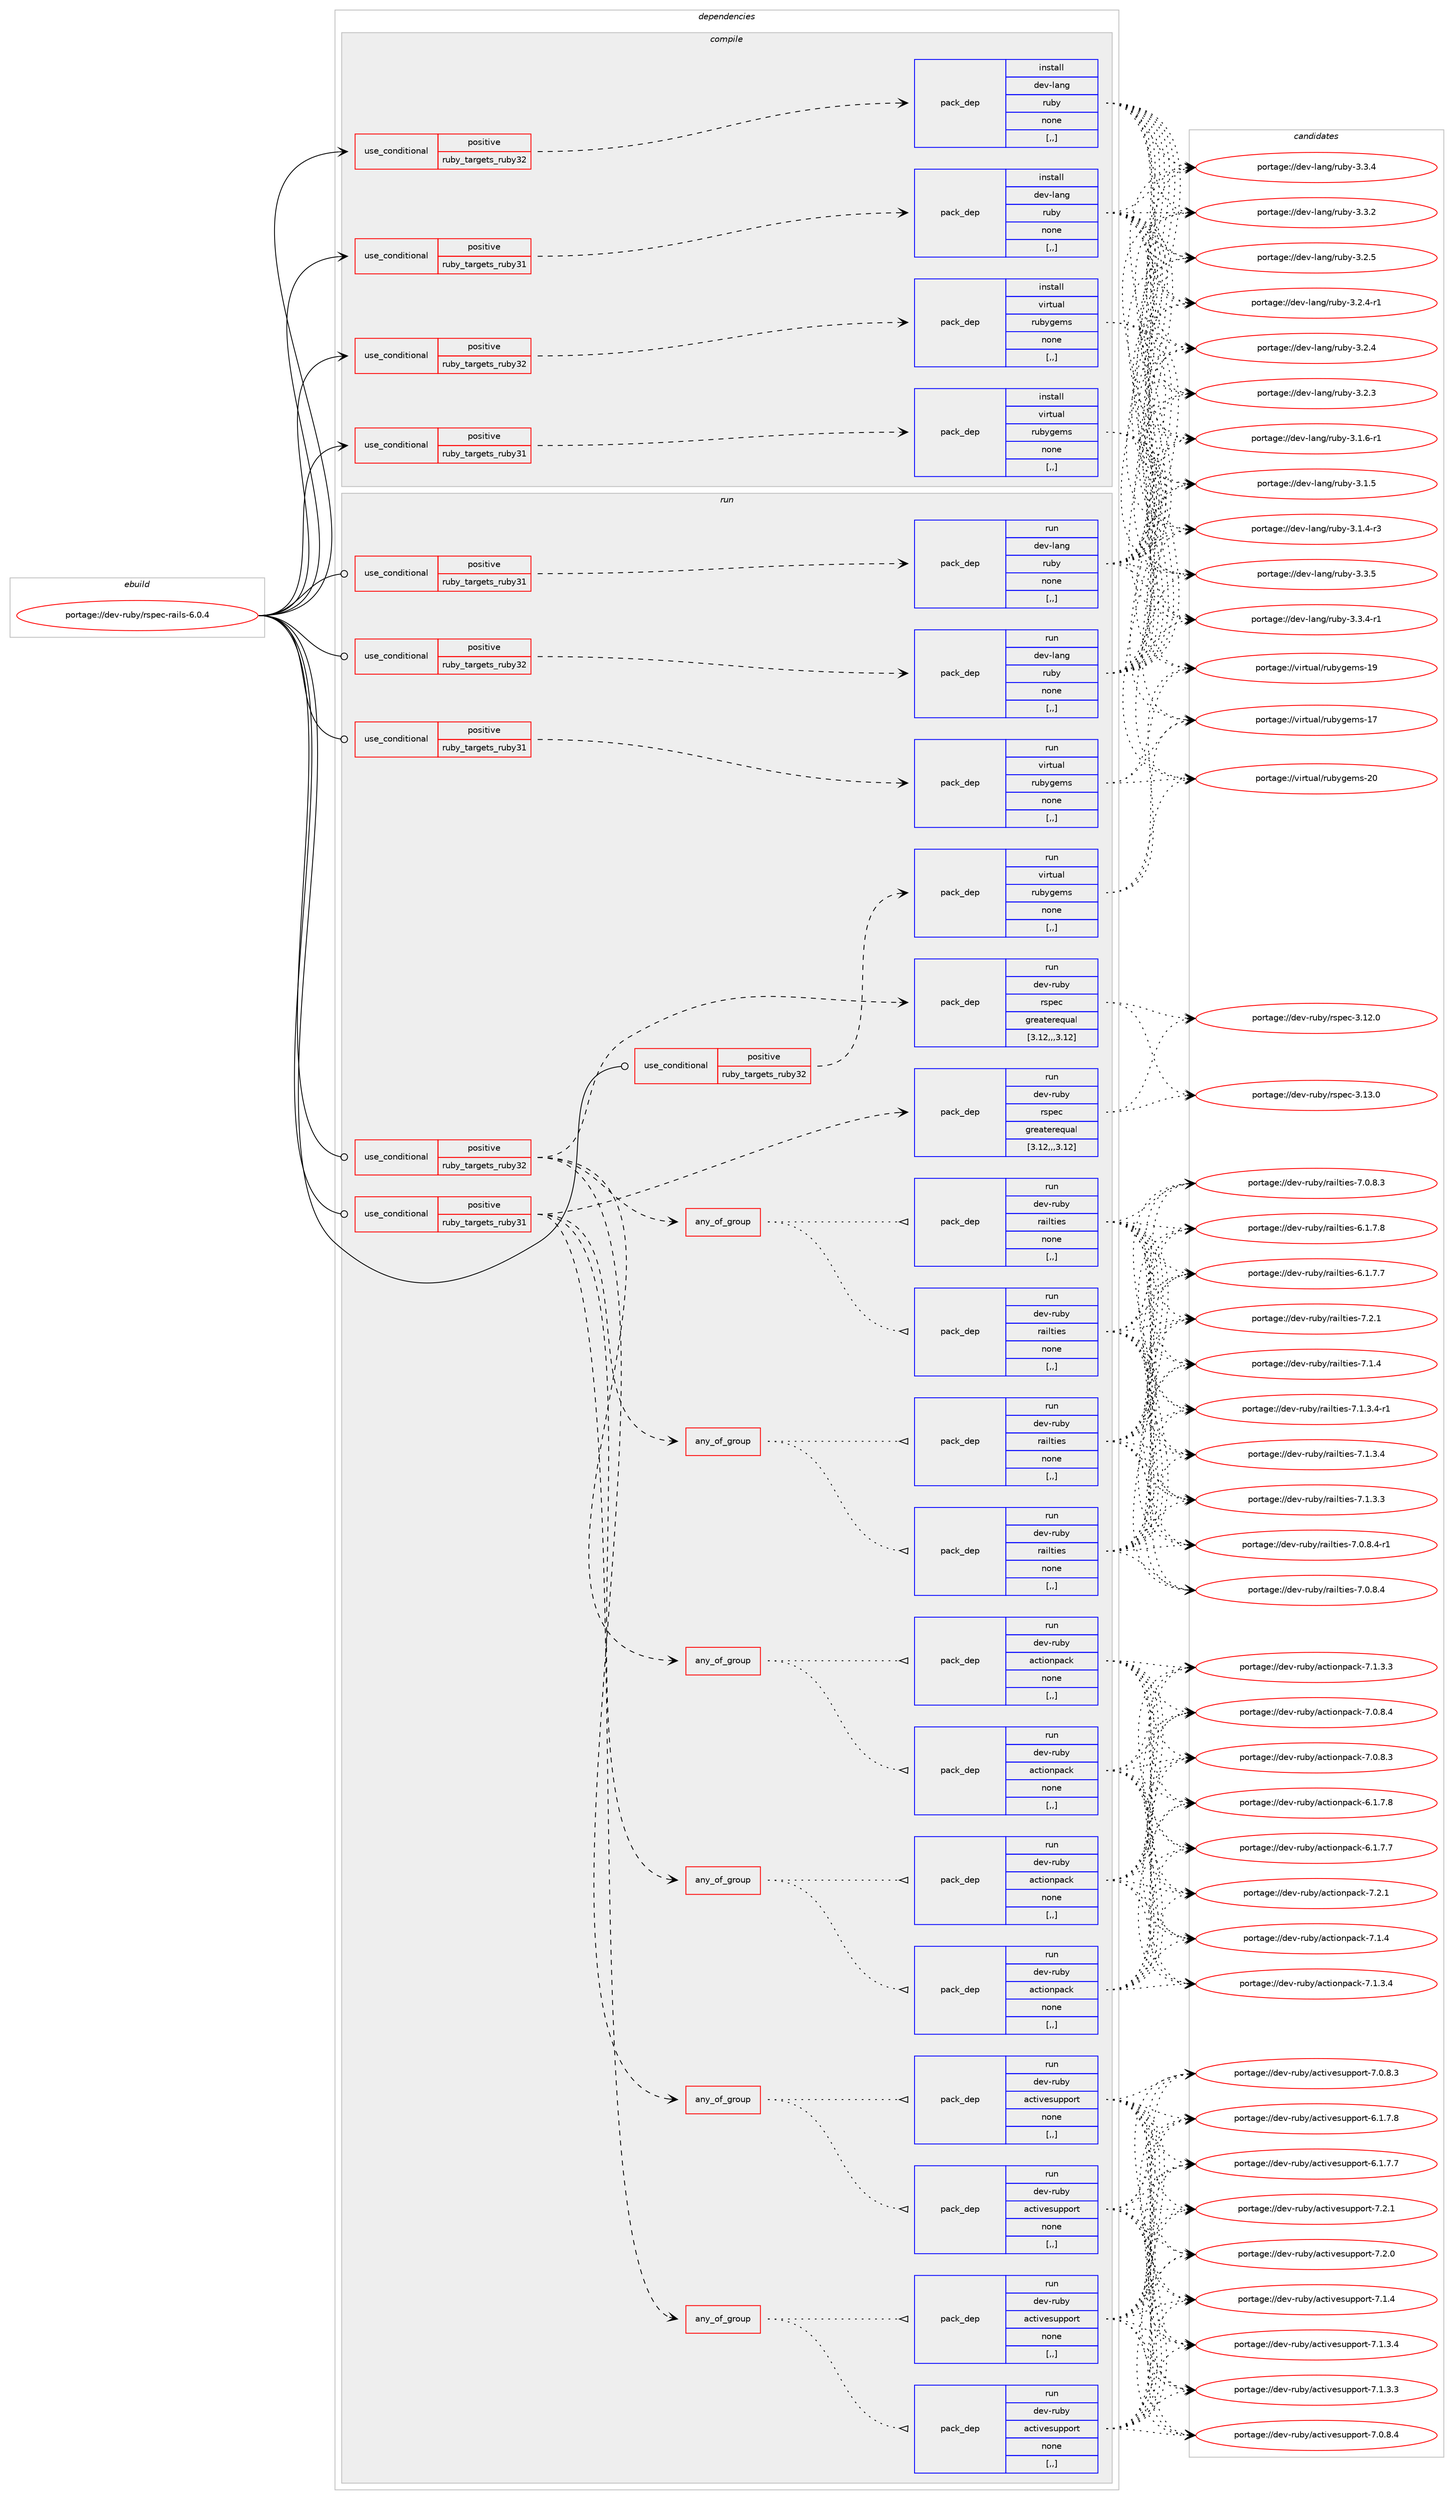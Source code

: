 digraph prolog {

# *************
# Graph options
# *************

newrank=true;
concentrate=true;
compound=true;
graph [rankdir=LR,fontname=Helvetica,fontsize=10,ranksep=1.5];#, ranksep=2.5, nodesep=0.2];
edge  [arrowhead=vee];
node  [fontname=Helvetica,fontsize=10];

# **********
# The ebuild
# **********

subgraph cluster_leftcol {
color=gray;
label=<<i>ebuild</i>>;
id [label="portage://dev-ruby/rspec-rails-6.0.4", color=red, width=4, href="../dev-ruby/rspec-rails-6.0.4.svg"];
}

# ****************
# The dependencies
# ****************

subgraph cluster_midcol {
color=gray;
label=<<i>dependencies</i>>;
subgraph cluster_compile {
fillcolor="#eeeeee";
style=filled;
label=<<i>compile</i>>;
subgraph cond186341 {
dependency696604 [label=<<TABLE BORDER="0" CELLBORDER="1" CELLSPACING="0" CELLPADDING="4"><TR><TD ROWSPAN="3" CELLPADDING="10">use_conditional</TD></TR><TR><TD>positive</TD></TR><TR><TD>ruby_targets_ruby31</TD></TR></TABLE>>, shape=none, color=red];
subgraph pack505291 {
dependency696605 [label=<<TABLE BORDER="0" CELLBORDER="1" CELLSPACING="0" CELLPADDING="4" WIDTH="220"><TR><TD ROWSPAN="6" CELLPADDING="30">pack_dep</TD></TR><TR><TD WIDTH="110">install</TD></TR><TR><TD>dev-lang</TD></TR><TR><TD>ruby</TD></TR><TR><TD>none</TD></TR><TR><TD>[,,]</TD></TR></TABLE>>, shape=none, color=blue];
}
dependency696604:e -> dependency696605:w [weight=20,style="dashed",arrowhead="vee"];
}
id:e -> dependency696604:w [weight=20,style="solid",arrowhead="vee"];
subgraph cond186342 {
dependency696606 [label=<<TABLE BORDER="0" CELLBORDER="1" CELLSPACING="0" CELLPADDING="4"><TR><TD ROWSPAN="3" CELLPADDING="10">use_conditional</TD></TR><TR><TD>positive</TD></TR><TR><TD>ruby_targets_ruby31</TD></TR></TABLE>>, shape=none, color=red];
subgraph pack505292 {
dependency696607 [label=<<TABLE BORDER="0" CELLBORDER="1" CELLSPACING="0" CELLPADDING="4" WIDTH="220"><TR><TD ROWSPAN="6" CELLPADDING="30">pack_dep</TD></TR><TR><TD WIDTH="110">install</TD></TR><TR><TD>virtual</TD></TR><TR><TD>rubygems</TD></TR><TR><TD>none</TD></TR><TR><TD>[,,]</TD></TR></TABLE>>, shape=none, color=blue];
}
dependency696606:e -> dependency696607:w [weight=20,style="dashed",arrowhead="vee"];
}
id:e -> dependency696606:w [weight=20,style="solid",arrowhead="vee"];
subgraph cond186343 {
dependency696608 [label=<<TABLE BORDER="0" CELLBORDER="1" CELLSPACING="0" CELLPADDING="4"><TR><TD ROWSPAN="3" CELLPADDING="10">use_conditional</TD></TR><TR><TD>positive</TD></TR><TR><TD>ruby_targets_ruby32</TD></TR></TABLE>>, shape=none, color=red];
subgraph pack505293 {
dependency696609 [label=<<TABLE BORDER="0" CELLBORDER="1" CELLSPACING="0" CELLPADDING="4" WIDTH="220"><TR><TD ROWSPAN="6" CELLPADDING="30">pack_dep</TD></TR><TR><TD WIDTH="110">install</TD></TR><TR><TD>dev-lang</TD></TR><TR><TD>ruby</TD></TR><TR><TD>none</TD></TR><TR><TD>[,,]</TD></TR></TABLE>>, shape=none, color=blue];
}
dependency696608:e -> dependency696609:w [weight=20,style="dashed",arrowhead="vee"];
}
id:e -> dependency696608:w [weight=20,style="solid",arrowhead="vee"];
subgraph cond186344 {
dependency696610 [label=<<TABLE BORDER="0" CELLBORDER="1" CELLSPACING="0" CELLPADDING="4"><TR><TD ROWSPAN="3" CELLPADDING="10">use_conditional</TD></TR><TR><TD>positive</TD></TR><TR><TD>ruby_targets_ruby32</TD></TR></TABLE>>, shape=none, color=red];
subgraph pack505294 {
dependency696611 [label=<<TABLE BORDER="0" CELLBORDER="1" CELLSPACING="0" CELLPADDING="4" WIDTH="220"><TR><TD ROWSPAN="6" CELLPADDING="30">pack_dep</TD></TR><TR><TD WIDTH="110">install</TD></TR><TR><TD>virtual</TD></TR><TR><TD>rubygems</TD></TR><TR><TD>none</TD></TR><TR><TD>[,,]</TD></TR></TABLE>>, shape=none, color=blue];
}
dependency696610:e -> dependency696611:w [weight=20,style="dashed",arrowhead="vee"];
}
id:e -> dependency696610:w [weight=20,style="solid",arrowhead="vee"];
}
subgraph cluster_compileandrun {
fillcolor="#eeeeee";
style=filled;
label=<<i>compile and run</i>>;
}
subgraph cluster_run {
fillcolor="#eeeeee";
style=filled;
label=<<i>run</i>>;
subgraph cond186345 {
dependency696612 [label=<<TABLE BORDER="0" CELLBORDER="1" CELLSPACING="0" CELLPADDING="4"><TR><TD ROWSPAN="3" CELLPADDING="10">use_conditional</TD></TR><TR><TD>positive</TD></TR><TR><TD>ruby_targets_ruby31</TD></TR></TABLE>>, shape=none, color=red];
subgraph any4591 {
dependency696613 [label=<<TABLE BORDER="0" CELLBORDER="1" CELLSPACING="0" CELLPADDING="4"><TR><TD CELLPADDING="10">any_of_group</TD></TR></TABLE>>, shape=none, color=red];subgraph pack505295 {
dependency696614 [label=<<TABLE BORDER="0" CELLBORDER="1" CELLSPACING="0" CELLPADDING="4" WIDTH="220"><TR><TD ROWSPAN="6" CELLPADDING="30">pack_dep</TD></TR><TR><TD WIDTH="110">run</TD></TR><TR><TD>dev-ruby</TD></TR><TR><TD>activesupport</TD></TR><TR><TD>none</TD></TR><TR><TD>[,,]</TD></TR></TABLE>>, shape=none, color=blue];
}
dependency696613:e -> dependency696614:w [weight=20,style="dotted",arrowhead="oinv"];
subgraph pack505296 {
dependency696615 [label=<<TABLE BORDER="0" CELLBORDER="1" CELLSPACING="0" CELLPADDING="4" WIDTH="220"><TR><TD ROWSPAN="6" CELLPADDING="30">pack_dep</TD></TR><TR><TD WIDTH="110">run</TD></TR><TR><TD>dev-ruby</TD></TR><TR><TD>activesupport</TD></TR><TR><TD>none</TD></TR><TR><TD>[,,]</TD></TR></TABLE>>, shape=none, color=blue];
}
dependency696613:e -> dependency696615:w [weight=20,style="dotted",arrowhead="oinv"];
}
dependency696612:e -> dependency696613:w [weight=20,style="dashed",arrowhead="vee"];
subgraph any4592 {
dependency696616 [label=<<TABLE BORDER="0" CELLBORDER="1" CELLSPACING="0" CELLPADDING="4"><TR><TD CELLPADDING="10">any_of_group</TD></TR></TABLE>>, shape=none, color=red];subgraph pack505297 {
dependency696617 [label=<<TABLE BORDER="0" CELLBORDER="1" CELLSPACING="0" CELLPADDING="4" WIDTH="220"><TR><TD ROWSPAN="6" CELLPADDING="30">pack_dep</TD></TR><TR><TD WIDTH="110">run</TD></TR><TR><TD>dev-ruby</TD></TR><TR><TD>actionpack</TD></TR><TR><TD>none</TD></TR><TR><TD>[,,]</TD></TR></TABLE>>, shape=none, color=blue];
}
dependency696616:e -> dependency696617:w [weight=20,style="dotted",arrowhead="oinv"];
subgraph pack505298 {
dependency696618 [label=<<TABLE BORDER="0" CELLBORDER="1" CELLSPACING="0" CELLPADDING="4" WIDTH="220"><TR><TD ROWSPAN="6" CELLPADDING="30">pack_dep</TD></TR><TR><TD WIDTH="110">run</TD></TR><TR><TD>dev-ruby</TD></TR><TR><TD>actionpack</TD></TR><TR><TD>none</TD></TR><TR><TD>[,,]</TD></TR></TABLE>>, shape=none, color=blue];
}
dependency696616:e -> dependency696618:w [weight=20,style="dotted",arrowhead="oinv"];
}
dependency696612:e -> dependency696616:w [weight=20,style="dashed",arrowhead="vee"];
subgraph any4593 {
dependency696619 [label=<<TABLE BORDER="0" CELLBORDER="1" CELLSPACING="0" CELLPADDING="4"><TR><TD CELLPADDING="10">any_of_group</TD></TR></TABLE>>, shape=none, color=red];subgraph pack505299 {
dependency696620 [label=<<TABLE BORDER="0" CELLBORDER="1" CELLSPACING="0" CELLPADDING="4" WIDTH="220"><TR><TD ROWSPAN="6" CELLPADDING="30">pack_dep</TD></TR><TR><TD WIDTH="110">run</TD></TR><TR><TD>dev-ruby</TD></TR><TR><TD>railties</TD></TR><TR><TD>none</TD></TR><TR><TD>[,,]</TD></TR></TABLE>>, shape=none, color=blue];
}
dependency696619:e -> dependency696620:w [weight=20,style="dotted",arrowhead="oinv"];
subgraph pack505300 {
dependency696621 [label=<<TABLE BORDER="0" CELLBORDER="1" CELLSPACING="0" CELLPADDING="4" WIDTH="220"><TR><TD ROWSPAN="6" CELLPADDING="30">pack_dep</TD></TR><TR><TD WIDTH="110">run</TD></TR><TR><TD>dev-ruby</TD></TR><TR><TD>railties</TD></TR><TR><TD>none</TD></TR><TR><TD>[,,]</TD></TR></TABLE>>, shape=none, color=blue];
}
dependency696619:e -> dependency696621:w [weight=20,style="dotted",arrowhead="oinv"];
}
dependency696612:e -> dependency696619:w [weight=20,style="dashed",arrowhead="vee"];
subgraph pack505301 {
dependency696622 [label=<<TABLE BORDER="0" CELLBORDER="1" CELLSPACING="0" CELLPADDING="4" WIDTH="220"><TR><TD ROWSPAN="6" CELLPADDING="30">pack_dep</TD></TR><TR><TD WIDTH="110">run</TD></TR><TR><TD>dev-ruby</TD></TR><TR><TD>rspec</TD></TR><TR><TD>greaterequal</TD></TR><TR><TD>[3.12,,,3.12]</TD></TR></TABLE>>, shape=none, color=blue];
}
dependency696612:e -> dependency696622:w [weight=20,style="dashed",arrowhead="vee"];
}
id:e -> dependency696612:w [weight=20,style="solid",arrowhead="odot"];
subgraph cond186346 {
dependency696623 [label=<<TABLE BORDER="0" CELLBORDER="1" CELLSPACING="0" CELLPADDING="4"><TR><TD ROWSPAN="3" CELLPADDING="10">use_conditional</TD></TR><TR><TD>positive</TD></TR><TR><TD>ruby_targets_ruby31</TD></TR></TABLE>>, shape=none, color=red];
subgraph pack505302 {
dependency696624 [label=<<TABLE BORDER="0" CELLBORDER="1" CELLSPACING="0" CELLPADDING="4" WIDTH="220"><TR><TD ROWSPAN="6" CELLPADDING="30">pack_dep</TD></TR><TR><TD WIDTH="110">run</TD></TR><TR><TD>dev-lang</TD></TR><TR><TD>ruby</TD></TR><TR><TD>none</TD></TR><TR><TD>[,,]</TD></TR></TABLE>>, shape=none, color=blue];
}
dependency696623:e -> dependency696624:w [weight=20,style="dashed",arrowhead="vee"];
}
id:e -> dependency696623:w [weight=20,style="solid",arrowhead="odot"];
subgraph cond186347 {
dependency696625 [label=<<TABLE BORDER="0" CELLBORDER="1" CELLSPACING="0" CELLPADDING="4"><TR><TD ROWSPAN="3" CELLPADDING="10">use_conditional</TD></TR><TR><TD>positive</TD></TR><TR><TD>ruby_targets_ruby31</TD></TR></TABLE>>, shape=none, color=red];
subgraph pack505303 {
dependency696626 [label=<<TABLE BORDER="0" CELLBORDER="1" CELLSPACING="0" CELLPADDING="4" WIDTH="220"><TR><TD ROWSPAN="6" CELLPADDING="30">pack_dep</TD></TR><TR><TD WIDTH="110">run</TD></TR><TR><TD>virtual</TD></TR><TR><TD>rubygems</TD></TR><TR><TD>none</TD></TR><TR><TD>[,,]</TD></TR></TABLE>>, shape=none, color=blue];
}
dependency696625:e -> dependency696626:w [weight=20,style="dashed",arrowhead="vee"];
}
id:e -> dependency696625:w [weight=20,style="solid",arrowhead="odot"];
subgraph cond186348 {
dependency696627 [label=<<TABLE BORDER="0" CELLBORDER="1" CELLSPACING="0" CELLPADDING="4"><TR><TD ROWSPAN="3" CELLPADDING="10">use_conditional</TD></TR><TR><TD>positive</TD></TR><TR><TD>ruby_targets_ruby32</TD></TR></TABLE>>, shape=none, color=red];
subgraph any4594 {
dependency696628 [label=<<TABLE BORDER="0" CELLBORDER="1" CELLSPACING="0" CELLPADDING="4"><TR><TD CELLPADDING="10">any_of_group</TD></TR></TABLE>>, shape=none, color=red];subgraph pack505304 {
dependency696629 [label=<<TABLE BORDER="0" CELLBORDER="1" CELLSPACING="0" CELLPADDING="4" WIDTH="220"><TR><TD ROWSPAN="6" CELLPADDING="30">pack_dep</TD></TR><TR><TD WIDTH="110">run</TD></TR><TR><TD>dev-ruby</TD></TR><TR><TD>activesupport</TD></TR><TR><TD>none</TD></TR><TR><TD>[,,]</TD></TR></TABLE>>, shape=none, color=blue];
}
dependency696628:e -> dependency696629:w [weight=20,style="dotted",arrowhead="oinv"];
subgraph pack505305 {
dependency696630 [label=<<TABLE BORDER="0" CELLBORDER="1" CELLSPACING="0" CELLPADDING="4" WIDTH="220"><TR><TD ROWSPAN="6" CELLPADDING="30">pack_dep</TD></TR><TR><TD WIDTH="110">run</TD></TR><TR><TD>dev-ruby</TD></TR><TR><TD>activesupport</TD></TR><TR><TD>none</TD></TR><TR><TD>[,,]</TD></TR></TABLE>>, shape=none, color=blue];
}
dependency696628:e -> dependency696630:w [weight=20,style="dotted",arrowhead="oinv"];
}
dependency696627:e -> dependency696628:w [weight=20,style="dashed",arrowhead="vee"];
subgraph any4595 {
dependency696631 [label=<<TABLE BORDER="0" CELLBORDER="1" CELLSPACING="0" CELLPADDING="4"><TR><TD CELLPADDING="10">any_of_group</TD></TR></TABLE>>, shape=none, color=red];subgraph pack505306 {
dependency696632 [label=<<TABLE BORDER="0" CELLBORDER="1" CELLSPACING="0" CELLPADDING="4" WIDTH="220"><TR><TD ROWSPAN="6" CELLPADDING="30">pack_dep</TD></TR><TR><TD WIDTH="110">run</TD></TR><TR><TD>dev-ruby</TD></TR><TR><TD>actionpack</TD></TR><TR><TD>none</TD></TR><TR><TD>[,,]</TD></TR></TABLE>>, shape=none, color=blue];
}
dependency696631:e -> dependency696632:w [weight=20,style="dotted",arrowhead="oinv"];
subgraph pack505307 {
dependency696633 [label=<<TABLE BORDER="0" CELLBORDER="1" CELLSPACING="0" CELLPADDING="4" WIDTH="220"><TR><TD ROWSPAN="6" CELLPADDING="30">pack_dep</TD></TR><TR><TD WIDTH="110">run</TD></TR><TR><TD>dev-ruby</TD></TR><TR><TD>actionpack</TD></TR><TR><TD>none</TD></TR><TR><TD>[,,]</TD></TR></TABLE>>, shape=none, color=blue];
}
dependency696631:e -> dependency696633:w [weight=20,style="dotted",arrowhead="oinv"];
}
dependency696627:e -> dependency696631:w [weight=20,style="dashed",arrowhead="vee"];
subgraph any4596 {
dependency696634 [label=<<TABLE BORDER="0" CELLBORDER="1" CELLSPACING="0" CELLPADDING="4"><TR><TD CELLPADDING="10">any_of_group</TD></TR></TABLE>>, shape=none, color=red];subgraph pack505308 {
dependency696635 [label=<<TABLE BORDER="0" CELLBORDER="1" CELLSPACING="0" CELLPADDING="4" WIDTH="220"><TR><TD ROWSPAN="6" CELLPADDING="30">pack_dep</TD></TR><TR><TD WIDTH="110">run</TD></TR><TR><TD>dev-ruby</TD></TR><TR><TD>railties</TD></TR><TR><TD>none</TD></TR><TR><TD>[,,]</TD></TR></TABLE>>, shape=none, color=blue];
}
dependency696634:e -> dependency696635:w [weight=20,style="dotted",arrowhead="oinv"];
subgraph pack505309 {
dependency696636 [label=<<TABLE BORDER="0" CELLBORDER="1" CELLSPACING="0" CELLPADDING="4" WIDTH="220"><TR><TD ROWSPAN="6" CELLPADDING="30">pack_dep</TD></TR><TR><TD WIDTH="110">run</TD></TR><TR><TD>dev-ruby</TD></TR><TR><TD>railties</TD></TR><TR><TD>none</TD></TR><TR><TD>[,,]</TD></TR></TABLE>>, shape=none, color=blue];
}
dependency696634:e -> dependency696636:w [weight=20,style="dotted",arrowhead="oinv"];
}
dependency696627:e -> dependency696634:w [weight=20,style="dashed",arrowhead="vee"];
subgraph pack505310 {
dependency696637 [label=<<TABLE BORDER="0" CELLBORDER="1" CELLSPACING="0" CELLPADDING="4" WIDTH="220"><TR><TD ROWSPAN="6" CELLPADDING="30">pack_dep</TD></TR><TR><TD WIDTH="110">run</TD></TR><TR><TD>dev-ruby</TD></TR><TR><TD>rspec</TD></TR><TR><TD>greaterequal</TD></TR><TR><TD>[3.12,,,3.12]</TD></TR></TABLE>>, shape=none, color=blue];
}
dependency696627:e -> dependency696637:w [weight=20,style="dashed",arrowhead="vee"];
}
id:e -> dependency696627:w [weight=20,style="solid",arrowhead="odot"];
subgraph cond186349 {
dependency696638 [label=<<TABLE BORDER="0" CELLBORDER="1" CELLSPACING="0" CELLPADDING="4"><TR><TD ROWSPAN="3" CELLPADDING="10">use_conditional</TD></TR><TR><TD>positive</TD></TR><TR><TD>ruby_targets_ruby32</TD></TR></TABLE>>, shape=none, color=red];
subgraph pack505311 {
dependency696639 [label=<<TABLE BORDER="0" CELLBORDER="1" CELLSPACING="0" CELLPADDING="4" WIDTH="220"><TR><TD ROWSPAN="6" CELLPADDING="30">pack_dep</TD></TR><TR><TD WIDTH="110">run</TD></TR><TR><TD>dev-lang</TD></TR><TR><TD>ruby</TD></TR><TR><TD>none</TD></TR><TR><TD>[,,]</TD></TR></TABLE>>, shape=none, color=blue];
}
dependency696638:e -> dependency696639:w [weight=20,style="dashed",arrowhead="vee"];
}
id:e -> dependency696638:w [weight=20,style="solid",arrowhead="odot"];
subgraph cond186350 {
dependency696640 [label=<<TABLE BORDER="0" CELLBORDER="1" CELLSPACING="0" CELLPADDING="4"><TR><TD ROWSPAN="3" CELLPADDING="10">use_conditional</TD></TR><TR><TD>positive</TD></TR><TR><TD>ruby_targets_ruby32</TD></TR></TABLE>>, shape=none, color=red];
subgraph pack505312 {
dependency696641 [label=<<TABLE BORDER="0" CELLBORDER="1" CELLSPACING="0" CELLPADDING="4" WIDTH="220"><TR><TD ROWSPAN="6" CELLPADDING="30">pack_dep</TD></TR><TR><TD WIDTH="110">run</TD></TR><TR><TD>virtual</TD></TR><TR><TD>rubygems</TD></TR><TR><TD>none</TD></TR><TR><TD>[,,]</TD></TR></TABLE>>, shape=none, color=blue];
}
dependency696640:e -> dependency696641:w [weight=20,style="dashed",arrowhead="vee"];
}
id:e -> dependency696640:w [weight=20,style="solid",arrowhead="odot"];
}
}

# **************
# The candidates
# **************

subgraph cluster_choices {
rank=same;
color=gray;
label=<<i>candidates</i>>;

subgraph choice505291 {
color=black;
nodesep=1;
choice10010111845108971101034711411798121455146514653 [label="portage://dev-lang/ruby-3.3.5", color=red, width=4,href="../dev-lang/ruby-3.3.5.svg"];
choice100101118451089711010347114117981214551465146524511449 [label="portage://dev-lang/ruby-3.3.4-r1", color=red, width=4,href="../dev-lang/ruby-3.3.4-r1.svg"];
choice10010111845108971101034711411798121455146514652 [label="portage://dev-lang/ruby-3.3.4", color=red, width=4,href="../dev-lang/ruby-3.3.4.svg"];
choice10010111845108971101034711411798121455146514650 [label="portage://dev-lang/ruby-3.3.2", color=red, width=4,href="../dev-lang/ruby-3.3.2.svg"];
choice10010111845108971101034711411798121455146504653 [label="portage://dev-lang/ruby-3.2.5", color=red, width=4,href="../dev-lang/ruby-3.2.5.svg"];
choice100101118451089711010347114117981214551465046524511449 [label="portage://dev-lang/ruby-3.2.4-r1", color=red, width=4,href="../dev-lang/ruby-3.2.4-r1.svg"];
choice10010111845108971101034711411798121455146504652 [label="portage://dev-lang/ruby-3.2.4", color=red, width=4,href="../dev-lang/ruby-3.2.4.svg"];
choice10010111845108971101034711411798121455146504651 [label="portage://dev-lang/ruby-3.2.3", color=red, width=4,href="../dev-lang/ruby-3.2.3.svg"];
choice100101118451089711010347114117981214551464946544511449 [label="portage://dev-lang/ruby-3.1.6-r1", color=red, width=4,href="../dev-lang/ruby-3.1.6-r1.svg"];
choice10010111845108971101034711411798121455146494653 [label="portage://dev-lang/ruby-3.1.5", color=red, width=4,href="../dev-lang/ruby-3.1.5.svg"];
choice100101118451089711010347114117981214551464946524511451 [label="portage://dev-lang/ruby-3.1.4-r3", color=red, width=4,href="../dev-lang/ruby-3.1.4-r3.svg"];
dependency696605:e -> choice10010111845108971101034711411798121455146514653:w [style=dotted,weight="100"];
dependency696605:e -> choice100101118451089711010347114117981214551465146524511449:w [style=dotted,weight="100"];
dependency696605:e -> choice10010111845108971101034711411798121455146514652:w [style=dotted,weight="100"];
dependency696605:e -> choice10010111845108971101034711411798121455146514650:w [style=dotted,weight="100"];
dependency696605:e -> choice10010111845108971101034711411798121455146504653:w [style=dotted,weight="100"];
dependency696605:e -> choice100101118451089711010347114117981214551465046524511449:w [style=dotted,weight="100"];
dependency696605:e -> choice10010111845108971101034711411798121455146504652:w [style=dotted,weight="100"];
dependency696605:e -> choice10010111845108971101034711411798121455146504651:w [style=dotted,weight="100"];
dependency696605:e -> choice100101118451089711010347114117981214551464946544511449:w [style=dotted,weight="100"];
dependency696605:e -> choice10010111845108971101034711411798121455146494653:w [style=dotted,weight="100"];
dependency696605:e -> choice100101118451089711010347114117981214551464946524511451:w [style=dotted,weight="100"];
}
subgraph choice505292 {
color=black;
nodesep=1;
choice118105114116117971084711411798121103101109115455048 [label="portage://virtual/rubygems-20", color=red, width=4,href="../virtual/rubygems-20.svg"];
choice118105114116117971084711411798121103101109115454957 [label="portage://virtual/rubygems-19", color=red, width=4,href="../virtual/rubygems-19.svg"];
choice118105114116117971084711411798121103101109115454955 [label="portage://virtual/rubygems-17", color=red, width=4,href="../virtual/rubygems-17.svg"];
dependency696607:e -> choice118105114116117971084711411798121103101109115455048:w [style=dotted,weight="100"];
dependency696607:e -> choice118105114116117971084711411798121103101109115454957:w [style=dotted,weight="100"];
dependency696607:e -> choice118105114116117971084711411798121103101109115454955:w [style=dotted,weight="100"];
}
subgraph choice505293 {
color=black;
nodesep=1;
choice10010111845108971101034711411798121455146514653 [label="portage://dev-lang/ruby-3.3.5", color=red, width=4,href="../dev-lang/ruby-3.3.5.svg"];
choice100101118451089711010347114117981214551465146524511449 [label="portage://dev-lang/ruby-3.3.4-r1", color=red, width=4,href="../dev-lang/ruby-3.3.4-r1.svg"];
choice10010111845108971101034711411798121455146514652 [label="portage://dev-lang/ruby-3.3.4", color=red, width=4,href="../dev-lang/ruby-3.3.4.svg"];
choice10010111845108971101034711411798121455146514650 [label="portage://dev-lang/ruby-3.3.2", color=red, width=4,href="../dev-lang/ruby-3.3.2.svg"];
choice10010111845108971101034711411798121455146504653 [label="portage://dev-lang/ruby-3.2.5", color=red, width=4,href="../dev-lang/ruby-3.2.5.svg"];
choice100101118451089711010347114117981214551465046524511449 [label="portage://dev-lang/ruby-3.2.4-r1", color=red, width=4,href="../dev-lang/ruby-3.2.4-r1.svg"];
choice10010111845108971101034711411798121455146504652 [label="portage://dev-lang/ruby-3.2.4", color=red, width=4,href="../dev-lang/ruby-3.2.4.svg"];
choice10010111845108971101034711411798121455146504651 [label="portage://dev-lang/ruby-3.2.3", color=red, width=4,href="../dev-lang/ruby-3.2.3.svg"];
choice100101118451089711010347114117981214551464946544511449 [label="portage://dev-lang/ruby-3.1.6-r1", color=red, width=4,href="../dev-lang/ruby-3.1.6-r1.svg"];
choice10010111845108971101034711411798121455146494653 [label="portage://dev-lang/ruby-3.1.5", color=red, width=4,href="../dev-lang/ruby-3.1.5.svg"];
choice100101118451089711010347114117981214551464946524511451 [label="portage://dev-lang/ruby-3.1.4-r3", color=red, width=4,href="../dev-lang/ruby-3.1.4-r3.svg"];
dependency696609:e -> choice10010111845108971101034711411798121455146514653:w [style=dotted,weight="100"];
dependency696609:e -> choice100101118451089711010347114117981214551465146524511449:w [style=dotted,weight="100"];
dependency696609:e -> choice10010111845108971101034711411798121455146514652:w [style=dotted,weight="100"];
dependency696609:e -> choice10010111845108971101034711411798121455146514650:w [style=dotted,weight="100"];
dependency696609:e -> choice10010111845108971101034711411798121455146504653:w [style=dotted,weight="100"];
dependency696609:e -> choice100101118451089711010347114117981214551465046524511449:w [style=dotted,weight="100"];
dependency696609:e -> choice10010111845108971101034711411798121455146504652:w [style=dotted,weight="100"];
dependency696609:e -> choice10010111845108971101034711411798121455146504651:w [style=dotted,weight="100"];
dependency696609:e -> choice100101118451089711010347114117981214551464946544511449:w [style=dotted,weight="100"];
dependency696609:e -> choice10010111845108971101034711411798121455146494653:w [style=dotted,weight="100"];
dependency696609:e -> choice100101118451089711010347114117981214551464946524511451:w [style=dotted,weight="100"];
}
subgraph choice505294 {
color=black;
nodesep=1;
choice118105114116117971084711411798121103101109115455048 [label="portage://virtual/rubygems-20", color=red, width=4,href="../virtual/rubygems-20.svg"];
choice118105114116117971084711411798121103101109115454957 [label="portage://virtual/rubygems-19", color=red, width=4,href="../virtual/rubygems-19.svg"];
choice118105114116117971084711411798121103101109115454955 [label="portage://virtual/rubygems-17", color=red, width=4,href="../virtual/rubygems-17.svg"];
dependency696611:e -> choice118105114116117971084711411798121103101109115455048:w [style=dotted,weight="100"];
dependency696611:e -> choice118105114116117971084711411798121103101109115454957:w [style=dotted,weight="100"];
dependency696611:e -> choice118105114116117971084711411798121103101109115454955:w [style=dotted,weight="100"];
}
subgraph choice505295 {
color=black;
nodesep=1;
choice1001011184511411798121479799116105118101115117112112111114116455546504649 [label="portage://dev-ruby/activesupport-7.2.1", color=red, width=4,href="../dev-ruby/activesupport-7.2.1.svg"];
choice1001011184511411798121479799116105118101115117112112111114116455546504648 [label="portage://dev-ruby/activesupport-7.2.0", color=red, width=4,href="../dev-ruby/activesupport-7.2.0.svg"];
choice1001011184511411798121479799116105118101115117112112111114116455546494652 [label="portage://dev-ruby/activesupport-7.1.4", color=red, width=4,href="../dev-ruby/activesupport-7.1.4.svg"];
choice10010111845114117981214797991161051181011151171121121111141164555464946514652 [label="portage://dev-ruby/activesupport-7.1.3.4", color=red, width=4,href="../dev-ruby/activesupport-7.1.3.4.svg"];
choice10010111845114117981214797991161051181011151171121121111141164555464946514651 [label="portage://dev-ruby/activesupport-7.1.3.3", color=red, width=4,href="../dev-ruby/activesupport-7.1.3.3.svg"];
choice10010111845114117981214797991161051181011151171121121111141164555464846564652 [label="portage://dev-ruby/activesupport-7.0.8.4", color=red, width=4,href="../dev-ruby/activesupport-7.0.8.4.svg"];
choice10010111845114117981214797991161051181011151171121121111141164555464846564651 [label="portage://dev-ruby/activesupport-7.0.8.3", color=red, width=4,href="../dev-ruby/activesupport-7.0.8.3.svg"];
choice10010111845114117981214797991161051181011151171121121111141164554464946554656 [label="portage://dev-ruby/activesupport-6.1.7.8", color=red, width=4,href="../dev-ruby/activesupport-6.1.7.8.svg"];
choice10010111845114117981214797991161051181011151171121121111141164554464946554655 [label="portage://dev-ruby/activesupport-6.1.7.7", color=red, width=4,href="../dev-ruby/activesupport-6.1.7.7.svg"];
dependency696614:e -> choice1001011184511411798121479799116105118101115117112112111114116455546504649:w [style=dotted,weight="100"];
dependency696614:e -> choice1001011184511411798121479799116105118101115117112112111114116455546504648:w [style=dotted,weight="100"];
dependency696614:e -> choice1001011184511411798121479799116105118101115117112112111114116455546494652:w [style=dotted,weight="100"];
dependency696614:e -> choice10010111845114117981214797991161051181011151171121121111141164555464946514652:w [style=dotted,weight="100"];
dependency696614:e -> choice10010111845114117981214797991161051181011151171121121111141164555464946514651:w [style=dotted,weight="100"];
dependency696614:e -> choice10010111845114117981214797991161051181011151171121121111141164555464846564652:w [style=dotted,weight="100"];
dependency696614:e -> choice10010111845114117981214797991161051181011151171121121111141164555464846564651:w [style=dotted,weight="100"];
dependency696614:e -> choice10010111845114117981214797991161051181011151171121121111141164554464946554656:w [style=dotted,weight="100"];
dependency696614:e -> choice10010111845114117981214797991161051181011151171121121111141164554464946554655:w [style=dotted,weight="100"];
}
subgraph choice505296 {
color=black;
nodesep=1;
choice1001011184511411798121479799116105118101115117112112111114116455546504649 [label="portage://dev-ruby/activesupport-7.2.1", color=red, width=4,href="../dev-ruby/activesupport-7.2.1.svg"];
choice1001011184511411798121479799116105118101115117112112111114116455546504648 [label="portage://dev-ruby/activesupport-7.2.0", color=red, width=4,href="../dev-ruby/activesupport-7.2.0.svg"];
choice1001011184511411798121479799116105118101115117112112111114116455546494652 [label="portage://dev-ruby/activesupport-7.1.4", color=red, width=4,href="../dev-ruby/activesupport-7.1.4.svg"];
choice10010111845114117981214797991161051181011151171121121111141164555464946514652 [label="portage://dev-ruby/activesupport-7.1.3.4", color=red, width=4,href="../dev-ruby/activesupport-7.1.3.4.svg"];
choice10010111845114117981214797991161051181011151171121121111141164555464946514651 [label="portage://dev-ruby/activesupport-7.1.3.3", color=red, width=4,href="../dev-ruby/activesupport-7.1.3.3.svg"];
choice10010111845114117981214797991161051181011151171121121111141164555464846564652 [label="portage://dev-ruby/activesupport-7.0.8.4", color=red, width=4,href="../dev-ruby/activesupport-7.0.8.4.svg"];
choice10010111845114117981214797991161051181011151171121121111141164555464846564651 [label="portage://dev-ruby/activesupport-7.0.8.3", color=red, width=4,href="../dev-ruby/activesupport-7.0.8.3.svg"];
choice10010111845114117981214797991161051181011151171121121111141164554464946554656 [label="portage://dev-ruby/activesupport-6.1.7.8", color=red, width=4,href="../dev-ruby/activesupport-6.1.7.8.svg"];
choice10010111845114117981214797991161051181011151171121121111141164554464946554655 [label="portage://dev-ruby/activesupport-6.1.7.7", color=red, width=4,href="../dev-ruby/activesupport-6.1.7.7.svg"];
dependency696615:e -> choice1001011184511411798121479799116105118101115117112112111114116455546504649:w [style=dotted,weight="100"];
dependency696615:e -> choice1001011184511411798121479799116105118101115117112112111114116455546504648:w [style=dotted,weight="100"];
dependency696615:e -> choice1001011184511411798121479799116105118101115117112112111114116455546494652:w [style=dotted,weight="100"];
dependency696615:e -> choice10010111845114117981214797991161051181011151171121121111141164555464946514652:w [style=dotted,weight="100"];
dependency696615:e -> choice10010111845114117981214797991161051181011151171121121111141164555464946514651:w [style=dotted,weight="100"];
dependency696615:e -> choice10010111845114117981214797991161051181011151171121121111141164555464846564652:w [style=dotted,weight="100"];
dependency696615:e -> choice10010111845114117981214797991161051181011151171121121111141164555464846564651:w [style=dotted,weight="100"];
dependency696615:e -> choice10010111845114117981214797991161051181011151171121121111141164554464946554656:w [style=dotted,weight="100"];
dependency696615:e -> choice10010111845114117981214797991161051181011151171121121111141164554464946554655:w [style=dotted,weight="100"];
}
subgraph choice505297 {
color=black;
nodesep=1;
choice10010111845114117981214797991161051111101129799107455546504649 [label="portage://dev-ruby/actionpack-7.2.1", color=red, width=4,href="../dev-ruby/actionpack-7.2.1.svg"];
choice10010111845114117981214797991161051111101129799107455546494652 [label="portage://dev-ruby/actionpack-7.1.4", color=red, width=4,href="../dev-ruby/actionpack-7.1.4.svg"];
choice100101118451141179812147979911610511111011297991074555464946514652 [label="portage://dev-ruby/actionpack-7.1.3.4", color=red, width=4,href="../dev-ruby/actionpack-7.1.3.4.svg"];
choice100101118451141179812147979911610511111011297991074555464946514651 [label="portage://dev-ruby/actionpack-7.1.3.3", color=red, width=4,href="../dev-ruby/actionpack-7.1.3.3.svg"];
choice100101118451141179812147979911610511111011297991074555464846564652 [label="portage://dev-ruby/actionpack-7.0.8.4", color=red, width=4,href="../dev-ruby/actionpack-7.0.8.4.svg"];
choice100101118451141179812147979911610511111011297991074555464846564651 [label="portage://dev-ruby/actionpack-7.0.8.3", color=red, width=4,href="../dev-ruby/actionpack-7.0.8.3.svg"];
choice100101118451141179812147979911610511111011297991074554464946554656 [label="portage://dev-ruby/actionpack-6.1.7.8", color=red, width=4,href="../dev-ruby/actionpack-6.1.7.8.svg"];
choice100101118451141179812147979911610511111011297991074554464946554655 [label="portage://dev-ruby/actionpack-6.1.7.7", color=red, width=4,href="../dev-ruby/actionpack-6.1.7.7.svg"];
dependency696617:e -> choice10010111845114117981214797991161051111101129799107455546504649:w [style=dotted,weight="100"];
dependency696617:e -> choice10010111845114117981214797991161051111101129799107455546494652:w [style=dotted,weight="100"];
dependency696617:e -> choice100101118451141179812147979911610511111011297991074555464946514652:w [style=dotted,weight="100"];
dependency696617:e -> choice100101118451141179812147979911610511111011297991074555464946514651:w [style=dotted,weight="100"];
dependency696617:e -> choice100101118451141179812147979911610511111011297991074555464846564652:w [style=dotted,weight="100"];
dependency696617:e -> choice100101118451141179812147979911610511111011297991074555464846564651:w [style=dotted,weight="100"];
dependency696617:e -> choice100101118451141179812147979911610511111011297991074554464946554656:w [style=dotted,weight="100"];
dependency696617:e -> choice100101118451141179812147979911610511111011297991074554464946554655:w [style=dotted,weight="100"];
}
subgraph choice505298 {
color=black;
nodesep=1;
choice10010111845114117981214797991161051111101129799107455546504649 [label="portage://dev-ruby/actionpack-7.2.1", color=red, width=4,href="../dev-ruby/actionpack-7.2.1.svg"];
choice10010111845114117981214797991161051111101129799107455546494652 [label="portage://dev-ruby/actionpack-7.1.4", color=red, width=4,href="../dev-ruby/actionpack-7.1.4.svg"];
choice100101118451141179812147979911610511111011297991074555464946514652 [label="portage://dev-ruby/actionpack-7.1.3.4", color=red, width=4,href="../dev-ruby/actionpack-7.1.3.4.svg"];
choice100101118451141179812147979911610511111011297991074555464946514651 [label="portage://dev-ruby/actionpack-7.1.3.3", color=red, width=4,href="../dev-ruby/actionpack-7.1.3.3.svg"];
choice100101118451141179812147979911610511111011297991074555464846564652 [label="portage://dev-ruby/actionpack-7.0.8.4", color=red, width=4,href="../dev-ruby/actionpack-7.0.8.4.svg"];
choice100101118451141179812147979911610511111011297991074555464846564651 [label="portage://dev-ruby/actionpack-7.0.8.3", color=red, width=4,href="../dev-ruby/actionpack-7.0.8.3.svg"];
choice100101118451141179812147979911610511111011297991074554464946554656 [label="portage://dev-ruby/actionpack-6.1.7.8", color=red, width=4,href="../dev-ruby/actionpack-6.1.7.8.svg"];
choice100101118451141179812147979911610511111011297991074554464946554655 [label="portage://dev-ruby/actionpack-6.1.7.7", color=red, width=4,href="../dev-ruby/actionpack-6.1.7.7.svg"];
dependency696618:e -> choice10010111845114117981214797991161051111101129799107455546504649:w [style=dotted,weight="100"];
dependency696618:e -> choice10010111845114117981214797991161051111101129799107455546494652:w [style=dotted,weight="100"];
dependency696618:e -> choice100101118451141179812147979911610511111011297991074555464946514652:w [style=dotted,weight="100"];
dependency696618:e -> choice100101118451141179812147979911610511111011297991074555464946514651:w [style=dotted,weight="100"];
dependency696618:e -> choice100101118451141179812147979911610511111011297991074555464846564652:w [style=dotted,weight="100"];
dependency696618:e -> choice100101118451141179812147979911610511111011297991074555464846564651:w [style=dotted,weight="100"];
dependency696618:e -> choice100101118451141179812147979911610511111011297991074554464946554656:w [style=dotted,weight="100"];
dependency696618:e -> choice100101118451141179812147979911610511111011297991074554464946554655:w [style=dotted,weight="100"];
}
subgraph choice505299 {
color=black;
nodesep=1;
choice10010111845114117981214711497105108116105101115455546504649 [label="portage://dev-ruby/railties-7.2.1", color=red, width=4,href="../dev-ruby/railties-7.2.1.svg"];
choice10010111845114117981214711497105108116105101115455546494652 [label="portage://dev-ruby/railties-7.1.4", color=red, width=4,href="../dev-ruby/railties-7.1.4.svg"];
choice1001011184511411798121471149710510811610510111545554649465146524511449 [label="portage://dev-ruby/railties-7.1.3.4-r1", color=red, width=4,href="../dev-ruby/railties-7.1.3.4-r1.svg"];
choice100101118451141179812147114971051081161051011154555464946514652 [label="portage://dev-ruby/railties-7.1.3.4", color=red, width=4,href="../dev-ruby/railties-7.1.3.4.svg"];
choice100101118451141179812147114971051081161051011154555464946514651 [label="portage://dev-ruby/railties-7.1.3.3", color=red, width=4,href="../dev-ruby/railties-7.1.3.3.svg"];
choice1001011184511411798121471149710510811610510111545554648465646524511449 [label="portage://dev-ruby/railties-7.0.8.4-r1", color=red, width=4,href="../dev-ruby/railties-7.0.8.4-r1.svg"];
choice100101118451141179812147114971051081161051011154555464846564652 [label="portage://dev-ruby/railties-7.0.8.4", color=red, width=4,href="../dev-ruby/railties-7.0.8.4.svg"];
choice100101118451141179812147114971051081161051011154555464846564651 [label="portage://dev-ruby/railties-7.0.8.3", color=red, width=4,href="../dev-ruby/railties-7.0.8.3.svg"];
choice100101118451141179812147114971051081161051011154554464946554656 [label="portage://dev-ruby/railties-6.1.7.8", color=red, width=4,href="../dev-ruby/railties-6.1.7.8.svg"];
choice100101118451141179812147114971051081161051011154554464946554655 [label="portage://dev-ruby/railties-6.1.7.7", color=red, width=4,href="../dev-ruby/railties-6.1.7.7.svg"];
dependency696620:e -> choice10010111845114117981214711497105108116105101115455546504649:w [style=dotted,weight="100"];
dependency696620:e -> choice10010111845114117981214711497105108116105101115455546494652:w [style=dotted,weight="100"];
dependency696620:e -> choice1001011184511411798121471149710510811610510111545554649465146524511449:w [style=dotted,weight="100"];
dependency696620:e -> choice100101118451141179812147114971051081161051011154555464946514652:w [style=dotted,weight="100"];
dependency696620:e -> choice100101118451141179812147114971051081161051011154555464946514651:w [style=dotted,weight="100"];
dependency696620:e -> choice1001011184511411798121471149710510811610510111545554648465646524511449:w [style=dotted,weight="100"];
dependency696620:e -> choice100101118451141179812147114971051081161051011154555464846564652:w [style=dotted,weight="100"];
dependency696620:e -> choice100101118451141179812147114971051081161051011154555464846564651:w [style=dotted,weight="100"];
dependency696620:e -> choice100101118451141179812147114971051081161051011154554464946554656:w [style=dotted,weight="100"];
dependency696620:e -> choice100101118451141179812147114971051081161051011154554464946554655:w [style=dotted,weight="100"];
}
subgraph choice505300 {
color=black;
nodesep=1;
choice10010111845114117981214711497105108116105101115455546504649 [label="portage://dev-ruby/railties-7.2.1", color=red, width=4,href="../dev-ruby/railties-7.2.1.svg"];
choice10010111845114117981214711497105108116105101115455546494652 [label="portage://dev-ruby/railties-7.1.4", color=red, width=4,href="../dev-ruby/railties-7.1.4.svg"];
choice1001011184511411798121471149710510811610510111545554649465146524511449 [label="portage://dev-ruby/railties-7.1.3.4-r1", color=red, width=4,href="../dev-ruby/railties-7.1.3.4-r1.svg"];
choice100101118451141179812147114971051081161051011154555464946514652 [label="portage://dev-ruby/railties-7.1.3.4", color=red, width=4,href="../dev-ruby/railties-7.1.3.4.svg"];
choice100101118451141179812147114971051081161051011154555464946514651 [label="portage://dev-ruby/railties-7.1.3.3", color=red, width=4,href="../dev-ruby/railties-7.1.3.3.svg"];
choice1001011184511411798121471149710510811610510111545554648465646524511449 [label="portage://dev-ruby/railties-7.0.8.4-r1", color=red, width=4,href="../dev-ruby/railties-7.0.8.4-r1.svg"];
choice100101118451141179812147114971051081161051011154555464846564652 [label="portage://dev-ruby/railties-7.0.8.4", color=red, width=4,href="../dev-ruby/railties-7.0.8.4.svg"];
choice100101118451141179812147114971051081161051011154555464846564651 [label="portage://dev-ruby/railties-7.0.8.3", color=red, width=4,href="../dev-ruby/railties-7.0.8.3.svg"];
choice100101118451141179812147114971051081161051011154554464946554656 [label="portage://dev-ruby/railties-6.1.7.8", color=red, width=4,href="../dev-ruby/railties-6.1.7.8.svg"];
choice100101118451141179812147114971051081161051011154554464946554655 [label="portage://dev-ruby/railties-6.1.7.7", color=red, width=4,href="../dev-ruby/railties-6.1.7.7.svg"];
dependency696621:e -> choice10010111845114117981214711497105108116105101115455546504649:w [style=dotted,weight="100"];
dependency696621:e -> choice10010111845114117981214711497105108116105101115455546494652:w [style=dotted,weight="100"];
dependency696621:e -> choice1001011184511411798121471149710510811610510111545554649465146524511449:w [style=dotted,weight="100"];
dependency696621:e -> choice100101118451141179812147114971051081161051011154555464946514652:w [style=dotted,weight="100"];
dependency696621:e -> choice100101118451141179812147114971051081161051011154555464946514651:w [style=dotted,weight="100"];
dependency696621:e -> choice1001011184511411798121471149710510811610510111545554648465646524511449:w [style=dotted,weight="100"];
dependency696621:e -> choice100101118451141179812147114971051081161051011154555464846564652:w [style=dotted,weight="100"];
dependency696621:e -> choice100101118451141179812147114971051081161051011154555464846564651:w [style=dotted,weight="100"];
dependency696621:e -> choice100101118451141179812147114971051081161051011154554464946554656:w [style=dotted,weight="100"];
dependency696621:e -> choice100101118451141179812147114971051081161051011154554464946554655:w [style=dotted,weight="100"];
}
subgraph choice505301 {
color=black;
nodesep=1;
choice1001011184511411798121471141151121019945514649514648 [label="portage://dev-ruby/rspec-3.13.0", color=red, width=4,href="../dev-ruby/rspec-3.13.0.svg"];
choice1001011184511411798121471141151121019945514649504648 [label="portage://dev-ruby/rspec-3.12.0", color=red, width=4,href="../dev-ruby/rspec-3.12.0.svg"];
dependency696622:e -> choice1001011184511411798121471141151121019945514649514648:w [style=dotted,weight="100"];
dependency696622:e -> choice1001011184511411798121471141151121019945514649504648:w [style=dotted,weight="100"];
}
subgraph choice505302 {
color=black;
nodesep=1;
choice10010111845108971101034711411798121455146514653 [label="portage://dev-lang/ruby-3.3.5", color=red, width=4,href="../dev-lang/ruby-3.3.5.svg"];
choice100101118451089711010347114117981214551465146524511449 [label="portage://dev-lang/ruby-3.3.4-r1", color=red, width=4,href="../dev-lang/ruby-3.3.4-r1.svg"];
choice10010111845108971101034711411798121455146514652 [label="portage://dev-lang/ruby-3.3.4", color=red, width=4,href="../dev-lang/ruby-3.3.4.svg"];
choice10010111845108971101034711411798121455146514650 [label="portage://dev-lang/ruby-3.3.2", color=red, width=4,href="../dev-lang/ruby-3.3.2.svg"];
choice10010111845108971101034711411798121455146504653 [label="portage://dev-lang/ruby-3.2.5", color=red, width=4,href="../dev-lang/ruby-3.2.5.svg"];
choice100101118451089711010347114117981214551465046524511449 [label="portage://dev-lang/ruby-3.2.4-r1", color=red, width=4,href="../dev-lang/ruby-3.2.4-r1.svg"];
choice10010111845108971101034711411798121455146504652 [label="portage://dev-lang/ruby-3.2.4", color=red, width=4,href="../dev-lang/ruby-3.2.4.svg"];
choice10010111845108971101034711411798121455146504651 [label="portage://dev-lang/ruby-3.2.3", color=red, width=4,href="../dev-lang/ruby-3.2.3.svg"];
choice100101118451089711010347114117981214551464946544511449 [label="portage://dev-lang/ruby-3.1.6-r1", color=red, width=4,href="../dev-lang/ruby-3.1.6-r1.svg"];
choice10010111845108971101034711411798121455146494653 [label="portage://dev-lang/ruby-3.1.5", color=red, width=4,href="../dev-lang/ruby-3.1.5.svg"];
choice100101118451089711010347114117981214551464946524511451 [label="portage://dev-lang/ruby-3.1.4-r3", color=red, width=4,href="../dev-lang/ruby-3.1.4-r3.svg"];
dependency696624:e -> choice10010111845108971101034711411798121455146514653:w [style=dotted,weight="100"];
dependency696624:e -> choice100101118451089711010347114117981214551465146524511449:w [style=dotted,weight="100"];
dependency696624:e -> choice10010111845108971101034711411798121455146514652:w [style=dotted,weight="100"];
dependency696624:e -> choice10010111845108971101034711411798121455146514650:w [style=dotted,weight="100"];
dependency696624:e -> choice10010111845108971101034711411798121455146504653:w [style=dotted,weight="100"];
dependency696624:e -> choice100101118451089711010347114117981214551465046524511449:w [style=dotted,weight="100"];
dependency696624:e -> choice10010111845108971101034711411798121455146504652:w [style=dotted,weight="100"];
dependency696624:e -> choice10010111845108971101034711411798121455146504651:w [style=dotted,weight="100"];
dependency696624:e -> choice100101118451089711010347114117981214551464946544511449:w [style=dotted,weight="100"];
dependency696624:e -> choice10010111845108971101034711411798121455146494653:w [style=dotted,weight="100"];
dependency696624:e -> choice100101118451089711010347114117981214551464946524511451:w [style=dotted,weight="100"];
}
subgraph choice505303 {
color=black;
nodesep=1;
choice118105114116117971084711411798121103101109115455048 [label="portage://virtual/rubygems-20", color=red, width=4,href="../virtual/rubygems-20.svg"];
choice118105114116117971084711411798121103101109115454957 [label="portage://virtual/rubygems-19", color=red, width=4,href="../virtual/rubygems-19.svg"];
choice118105114116117971084711411798121103101109115454955 [label="portage://virtual/rubygems-17", color=red, width=4,href="../virtual/rubygems-17.svg"];
dependency696626:e -> choice118105114116117971084711411798121103101109115455048:w [style=dotted,weight="100"];
dependency696626:e -> choice118105114116117971084711411798121103101109115454957:w [style=dotted,weight="100"];
dependency696626:e -> choice118105114116117971084711411798121103101109115454955:w [style=dotted,weight="100"];
}
subgraph choice505304 {
color=black;
nodesep=1;
choice1001011184511411798121479799116105118101115117112112111114116455546504649 [label="portage://dev-ruby/activesupport-7.2.1", color=red, width=4,href="../dev-ruby/activesupport-7.2.1.svg"];
choice1001011184511411798121479799116105118101115117112112111114116455546504648 [label="portage://dev-ruby/activesupport-7.2.0", color=red, width=4,href="../dev-ruby/activesupport-7.2.0.svg"];
choice1001011184511411798121479799116105118101115117112112111114116455546494652 [label="portage://dev-ruby/activesupport-7.1.4", color=red, width=4,href="../dev-ruby/activesupport-7.1.4.svg"];
choice10010111845114117981214797991161051181011151171121121111141164555464946514652 [label="portage://dev-ruby/activesupport-7.1.3.4", color=red, width=4,href="../dev-ruby/activesupport-7.1.3.4.svg"];
choice10010111845114117981214797991161051181011151171121121111141164555464946514651 [label="portage://dev-ruby/activesupport-7.1.3.3", color=red, width=4,href="../dev-ruby/activesupport-7.1.3.3.svg"];
choice10010111845114117981214797991161051181011151171121121111141164555464846564652 [label="portage://dev-ruby/activesupport-7.0.8.4", color=red, width=4,href="../dev-ruby/activesupport-7.0.8.4.svg"];
choice10010111845114117981214797991161051181011151171121121111141164555464846564651 [label="portage://dev-ruby/activesupport-7.0.8.3", color=red, width=4,href="../dev-ruby/activesupport-7.0.8.3.svg"];
choice10010111845114117981214797991161051181011151171121121111141164554464946554656 [label="portage://dev-ruby/activesupport-6.1.7.8", color=red, width=4,href="../dev-ruby/activesupport-6.1.7.8.svg"];
choice10010111845114117981214797991161051181011151171121121111141164554464946554655 [label="portage://dev-ruby/activesupport-6.1.7.7", color=red, width=4,href="../dev-ruby/activesupport-6.1.7.7.svg"];
dependency696629:e -> choice1001011184511411798121479799116105118101115117112112111114116455546504649:w [style=dotted,weight="100"];
dependency696629:e -> choice1001011184511411798121479799116105118101115117112112111114116455546504648:w [style=dotted,weight="100"];
dependency696629:e -> choice1001011184511411798121479799116105118101115117112112111114116455546494652:w [style=dotted,weight="100"];
dependency696629:e -> choice10010111845114117981214797991161051181011151171121121111141164555464946514652:w [style=dotted,weight="100"];
dependency696629:e -> choice10010111845114117981214797991161051181011151171121121111141164555464946514651:w [style=dotted,weight="100"];
dependency696629:e -> choice10010111845114117981214797991161051181011151171121121111141164555464846564652:w [style=dotted,weight="100"];
dependency696629:e -> choice10010111845114117981214797991161051181011151171121121111141164555464846564651:w [style=dotted,weight="100"];
dependency696629:e -> choice10010111845114117981214797991161051181011151171121121111141164554464946554656:w [style=dotted,weight="100"];
dependency696629:e -> choice10010111845114117981214797991161051181011151171121121111141164554464946554655:w [style=dotted,weight="100"];
}
subgraph choice505305 {
color=black;
nodesep=1;
choice1001011184511411798121479799116105118101115117112112111114116455546504649 [label="portage://dev-ruby/activesupport-7.2.1", color=red, width=4,href="../dev-ruby/activesupport-7.2.1.svg"];
choice1001011184511411798121479799116105118101115117112112111114116455546504648 [label="portage://dev-ruby/activesupport-7.2.0", color=red, width=4,href="../dev-ruby/activesupport-7.2.0.svg"];
choice1001011184511411798121479799116105118101115117112112111114116455546494652 [label="portage://dev-ruby/activesupport-7.1.4", color=red, width=4,href="../dev-ruby/activesupport-7.1.4.svg"];
choice10010111845114117981214797991161051181011151171121121111141164555464946514652 [label="portage://dev-ruby/activesupport-7.1.3.4", color=red, width=4,href="../dev-ruby/activesupport-7.1.3.4.svg"];
choice10010111845114117981214797991161051181011151171121121111141164555464946514651 [label="portage://dev-ruby/activesupport-7.1.3.3", color=red, width=4,href="../dev-ruby/activesupport-7.1.3.3.svg"];
choice10010111845114117981214797991161051181011151171121121111141164555464846564652 [label="portage://dev-ruby/activesupport-7.0.8.4", color=red, width=4,href="../dev-ruby/activesupport-7.0.8.4.svg"];
choice10010111845114117981214797991161051181011151171121121111141164555464846564651 [label="portage://dev-ruby/activesupport-7.0.8.3", color=red, width=4,href="../dev-ruby/activesupport-7.0.8.3.svg"];
choice10010111845114117981214797991161051181011151171121121111141164554464946554656 [label="portage://dev-ruby/activesupport-6.1.7.8", color=red, width=4,href="../dev-ruby/activesupport-6.1.7.8.svg"];
choice10010111845114117981214797991161051181011151171121121111141164554464946554655 [label="portage://dev-ruby/activesupport-6.1.7.7", color=red, width=4,href="../dev-ruby/activesupport-6.1.7.7.svg"];
dependency696630:e -> choice1001011184511411798121479799116105118101115117112112111114116455546504649:w [style=dotted,weight="100"];
dependency696630:e -> choice1001011184511411798121479799116105118101115117112112111114116455546504648:w [style=dotted,weight="100"];
dependency696630:e -> choice1001011184511411798121479799116105118101115117112112111114116455546494652:w [style=dotted,weight="100"];
dependency696630:e -> choice10010111845114117981214797991161051181011151171121121111141164555464946514652:w [style=dotted,weight="100"];
dependency696630:e -> choice10010111845114117981214797991161051181011151171121121111141164555464946514651:w [style=dotted,weight="100"];
dependency696630:e -> choice10010111845114117981214797991161051181011151171121121111141164555464846564652:w [style=dotted,weight="100"];
dependency696630:e -> choice10010111845114117981214797991161051181011151171121121111141164555464846564651:w [style=dotted,weight="100"];
dependency696630:e -> choice10010111845114117981214797991161051181011151171121121111141164554464946554656:w [style=dotted,weight="100"];
dependency696630:e -> choice10010111845114117981214797991161051181011151171121121111141164554464946554655:w [style=dotted,weight="100"];
}
subgraph choice505306 {
color=black;
nodesep=1;
choice10010111845114117981214797991161051111101129799107455546504649 [label="portage://dev-ruby/actionpack-7.2.1", color=red, width=4,href="../dev-ruby/actionpack-7.2.1.svg"];
choice10010111845114117981214797991161051111101129799107455546494652 [label="portage://dev-ruby/actionpack-7.1.4", color=red, width=4,href="../dev-ruby/actionpack-7.1.4.svg"];
choice100101118451141179812147979911610511111011297991074555464946514652 [label="portage://dev-ruby/actionpack-7.1.3.4", color=red, width=4,href="../dev-ruby/actionpack-7.1.3.4.svg"];
choice100101118451141179812147979911610511111011297991074555464946514651 [label="portage://dev-ruby/actionpack-7.1.3.3", color=red, width=4,href="../dev-ruby/actionpack-7.1.3.3.svg"];
choice100101118451141179812147979911610511111011297991074555464846564652 [label="portage://dev-ruby/actionpack-7.0.8.4", color=red, width=4,href="../dev-ruby/actionpack-7.0.8.4.svg"];
choice100101118451141179812147979911610511111011297991074555464846564651 [label="portage://dev-ruby/actionpack-7.0.8.3", color=red, width=4,href="../dev-ruby/actionpack-7.0.8.3.svg"];
choice100101118451141179812147979911610511111011297991074554464946554656 [label="portage://dev-ruby/actionpack-6.1.7.8", color=red, width=4,href="../dev-ruby/actionpack-6.1.7.8.svg"];
choice100101118451141179812147979911610511111011297991074554464946554655 [label="portage://dev-ruby/actionpack-6.1.7.7", color=red, width=4,href="../dev-ruby/actionpack-6.1.7.7.svg"];
dependency696632:e -> choice10010111845114117981214797991161051111101129799107455546504649:w [style=dotted,weight="100"];
dependency696632:e -> choice10010111845114117981214797991161051111101129799107455546494652:w [style=dotted,weight="100"];
dependency696632:e -> choice100101118451141179812147979911610511111011297991074555464946514652:w [style=dotted,weight="100"];
dependency696632:e -> choice100101118451141179812147979911610511111011297991074555464946514651:w [style=dotted,weight="100"];
dependency696632:e -> choice100101118451141179812147979911610511111011297991074555464846564652:w [style=dotted,weight="100"];
dependency696632:e -> choice100101118451141179812147979911610511111011297991074555464846564651:w [style=dotted,weight="100"];
dependency696632:e -> choice100101118451141179812147979911610511111011297991074554464946554656:w [style=dotted,weight="100"];
dependency696632:e -> choice100101118451141179812147979911610511111011297991074554464946554655:w [style=dotted,weight="100"];
}
subgraph choice505307 {
color=black;
nodesep=1;
choice10010111845114117981214797991161051111101129799107455546504649 [label="portage://dev-ruby/actionpack-7.2.1", color=red, width=4,href="../dev-ruby/actionpack-7.2.1.svg"];
choice10010111845114117981214797991161051111101129799107455546494652 [label="portage://dev-ruby/actionpack-7.1.4", color=red, width=4,href="../dev-ruby/actionpack-7.1.4.svg"];
choice100101118451141179812147979911610511111011297991074555464946514652 [label="portage://dev-ruby/actionpack-7.1.3.4", color=red, width=4,href="../dev-ruby/actionpack-7.1.3.4.svg"];
choice100101118451141179812147979911610511111011297991074555464946514651 [label="portage://dev-ruby/actionpack-7.1.3.3", color=red, width=4,href="../dev-ruby/actionpack-7.1.3.3.svg"];
choice100101118451141179812147979911610511111011297991074555464846564652 [label="portage://dev-ruby/actionpack-7.0.8.4", color=red, width=4,href="../dev-ruby/actionpack-7.0.8.4.svg"];
choice100101118451141179812147979911610511111011297991074555464846564651 [label="portage://dev-ruby/actionpack-7.0.8.3", color=red, width=4,href="../dev-ruby/actionpack-7.0.8.3.svg"];
choice100101118451141179812147979911610511111011297991074554464946554656 [label="portage://dev-ruby/actionpack-6.1.7.8", color=red, width=4,href="../dev-ruby/actionpack-6.1.7.8.svg"];
choice100101118451141179812147979911610511111011297991074554464946554655 [label="portage://dev-ruby/actionpack-6.1.7.7", color=red, width=4,href="../dev-ruby/actionpack-6.1.7.7.svg"];
dependency696633:e -> choice10010111845114117981214797991161051111101129799107455546504649:w [style=dotted,weight="100"];
dependency696633:e -> choice10010111845114117981214797991161051111101129799107455546494652:w [style=dotted,weight="100"];
dependency696633:e -> choice100101118451141179812147979911610511111011297991074555464946514652:w [style=dotted,weight="100"];
dependency696633:e -> choice100101118451141179812147979911610511111011297991074555464946514651:w [style=dotted,weight="100"];
dependency696633:e -> choice100101118451141179812147979911610511111011297991074555464846564652:w [style=dotted,weight="100"];
dependency696633:e -> choice100101118451141179812147979911610511111011297991074555464846564651:w [style=dotted,weight="100"];
dependency696633:e -> choice100101118451141179812147979911610511111011297991074554464946554656:w [style=dotted,weight="100"];
dependency696633:e -> choice100101118451141179812147979911610511111011297991074554464946554655:w [style=dotted,weight="100"];
}
subgraph choice505308 {
color=black;
nodesep=1;
choice10010111845114117981214711497105108116105101115455546504649 [label="portage://dev-ruby/railties-7.2.1", color=red, width=4,href="../dev-ruby/railties-7.2.1.svg"];
choice10010111845114117981214711497105108116105101115455546494652 [label="portage://dev-ruby/railties-7.1.4", color=red, width=4,href="../dev-ruby/railties-7.1.4.svg"];
choice1001011184511411798121471149710510811610510111545554649465146524511449 [label="portage://dev-ruby/railties-7.1.3.4-r1", color=red, width=4,href="../dev-ruby/railties-7.1.3.4-r1.svg"];
choice100101118451141179812147114971051081161051011154555464946514652 [label="portage://dev-ruby/railties-7.1.3.4", color=red, width=4,href="../dev-ruby/railties-7.1.3.4.svg"];
choice100101118451141179812147114971051081161051011154555464946514651 [label="portage://dev-ruby/railties-7.1.3.3", color=red, width=4,href="../dev-ruby/railties-7.1.3.3.svg"];
choice1001011184511411798121471149710510811610510111545554648465646524511449 [label="portage://dev-ruby/railties-7.0.8.4-r1", color=red, width=4,href="../dev-ruby/railties-7.0.8.4-r1.svg"];
choice100101118451141179812147114971051081161051011154555464846564652 [label="portage://dev-ruby/railties-7.0.8.4", color=red, width=4,href="../dev-ruby/railties-7.0.8.4.svg"];
choice100101118451141179812147114971051081161051011154555464846564651 [label="portage://dev-ruby/railties-7.0.8.3", color=red, width=4,href="../dev-ruby/railties-7.0.8.3.svg"];
choice100101118451141179812147114971051081161051011154554464946554656 [label="portage://dev-ruby/railties-6.1.7.8", color=red, width=4,href="../dev-ruby/railties-6.1.7.8.svg"];
choice100101118451141179812147114971051081161051011154554464946554655 [label="portage://dev-ruby/railties-6.1.7.7", color=red, width=4,href="../dev-ruby/railties-6.1.7.7.svg"];
dependency696635:e -> choice10010111845114117981214711497105108116105101115455546504649:w [style=dotted,weight="100"];
dependency696635:e -> choice10010111845114117981214711497105108116105101115455546494652:w [style=dotted,weight="100"];
dependency696635:e -> choice1001011184511411798121471149710510811610510111545554649465146524511449:w [style=dotted,weight="100"];
dependency696635:e -> choice100101118451141179812147114971051081161051011154555464946514652:w [style=dotted,weight="100"];
dependency696635:e -> choice100101118451141179812147114971051081161051011154555464946514651:w [style=dotted,weight="100"];
dependency696635:e -> choice1001011184511411798121471149710510811610510111545554648465646524511449:w [style=dotted,weight="100"];
dependency696635:e -> choice100101118451141179812147114971051081161051011154555464846564652:w [style=dotted,weight="100"];
dependency696635:e -> choice100101118451141179812147114971051081161051011154555464846564651:w [style=dotted,weight="100"];
dependency696635:e -> choice100101118451141179812147114971051081161051011154554464946554656:w [style=dotted,weight="100"];
dependency696635:e -> choice100101118451141179812147114971051081161051011154554464946554655:w [style=dotted,weight="100"];
}
subgraph choice505309 {
color=black;
nodesep=1;
choice10010111845114117981214711497105108116105101115455546504649 [label="portage://dev-ruby/railties-7.2.1", color=red, width=4,href="../dev-ruby/railties-7.2.1.svg"];
choice10010111845114117981214711497105108116105101115455546494652 [label="portage://dev-ruby/railties-7.1.4", color=red, width=4,href="../dev-ruby/railties-7.1.4.svg"];
choice1001011184511411798121471149710510811610510111545554649465146524511449 [label="portage://dev-ruby/railties-7.1.3.4-r1", color=red, width=4,href="../dev-ruby/railties-7.1.3.4-r1.svg"];
choice100101118451141179812147114971051081161051011154555464946514652 [label="portage://dev-ruby/railties-7.1.3.4", color=red, width=4,href="../dev-ruby/railties-7.1.3.4.svg"];
choice100101118451141179812147114971051081161051011154555464946514651 [label="portage://dev-ruby/railties-7.1.3.3", color=red, width=4,href="../dev-ruby/railties-7.1.3.3.svg"];
choice1001011184511411798121471149710510811610510111545554648465646524511449 [label="portage://dev-ruby/railties-7.0.8.4-r1", color=red, width=4,href="../dev-ruby/railties-7.0.8.4-r1.svg"];
choice100101118451141179812147114971051081161051011154555464846564652 [label="portage://dev-ruby/railties-7.0.8.4", color=red, width=4,href="../dev-ruby/railties-7.0.8.4.svg"];
choice100101118451141179812147114971051081161051011154555464846564651 [label="portage://dev-ruby/railties-7.0.8.3", color=red, width=4,href="../dev-ruby/railties-7.0.8.3.svg"];
choice100101118451141179812147114971051081161051011154554464946554656 [label="portage://dev-ruby/railties-6.1.7.8", color=red, width=4,href="../dev-ruby/railties-6.1.7.8.svg"];
choice100101118451141179812147114971051081161051011154554464946554655 [label="portage://dev-ruby/railties-6.1.7.7", color=red, width=4,href="../dev-ruby/railties-6.1.7.7.svg"];
dependency696636:e -> choice10010111845114117981214711497105108116105101115455546504649:w [style=dotted,weight="100"];
dependency696636:e -> choice10010111845114117981214711497105108116105101115455546494652:w [style=dotted,weight="100"];
dependency696636:e -> choice1001011184511411798121471149710510811610510111545554649465146524511449:w [style=dotted,weight="100"];
dependency696636:e -> choice100101118451141179812147114971051081161051011154555464946514652:w [style=dotted,weight="100"];
dependency696636:e -> choice100101118451141179812147114971051081161051011154555464946514651:w [style=dotted,weight="100"];
dependency696636:e -> choice1001011184511411798121471149710510811610510111545554648465646524511449:w [style=dotted,weight="100"];
dependency696636:e -> choice100101118451141179812147114971051081161051011154555464846564652:w [style=dotted,weight="100"];
dependency696636:e -> choice100101118451141179812147114971051081161051011154555464846564651:w [style=dotted,weight="100"];
dependency696636:e -> choice100101118451141179812147114971051081161051011154554464946554656:w [style=dotted,weight="100"];
dependency696636:e -> choice100101118451141179812147114971051081161051011154554464946554655:w [style=dotted,weight="100"];
}
subgraph choice505310 {
color=black;
nodesep=1;
choice1001011184511411798121471141151121019945514649514648 [label="portage://dev-ruby/rspec-3.13.0", color=red, width=4,href="../dev-ruby/rspec-3.13.0.svg"];
choice1001011184511411798121471141151121019945514649504648 [label="portage://dev-ruby/rspec-3.12.0", color=red, width=4,href="../dev-ruby/rspec-3.12.0.svg"];
dependency696637:e -> choice1001011184511411798121471141151121019945514649514648:w [style=dotted,weight="100"];
dependency696637:e -> choice1001011184511411798121471141151121019945514649504648:w [style=dotted,weight="100"];
}
subgraph choice505311 {
color=black;
nodesep=1;
choice10010111845108971101034711411798121455146514653 [label="portage://dev-lang/ruby-3.3.5", color=red, width=4,href="../dev-lang/ruby-3.3.5.svg"];
choice100101118451089711010347114117981214551465146524511449 [label="portage://dev-lang/ruby-3.3.4-r1", color=red, width=4,href="../dev-lang/ruby-3.3.4-r1.svg"];
choice10010111845108971101034711411798121455146514652 [label="portage://dev-lang/ruby-3.3.4", color=red, width=4,href="../dev-lang/ruby-3.3.4.svg"];
choice10010111845108971101034711411798121455146514650 [label="portage://dev-lang/ruby-3.3.2", color=red, width=4,href="../dev-lang/ruby-3.3.2.svg"];
choice10010111845108971101034711411798121455146504653 [label="portage://dev-lang/ruby-3.2.5", color=red, width=4,href="../dev-lang/ruby-3.2.5.svg"];
choice100101118451089711010347114117981214551465046524511449 [label="portage://dev-lang/ruby-3.2.4-r1", color=red, width=4,href="../dev-lang/ruby-3.2.4-r1.svg"];
choice10010111845108971101034711411798121455146504652 [label="portage://dev-lang/ruby-3.2.4", color=red, width=4,href="../dev-lang/ruby-3.2.4.svg"];
choice10010111845108971101034711411798121455146504651 [label="portage://dev-lang/ruby-3.2.3", color=red, width=4,href="../dev-lang/ruby-3.2.3.svg"];
choice100101118451089711010347114117981214551464946544511449 [label="portage://dev-lang/ruby-3.1.6-r1", color=red, width=4,href="../dev-lang/ruby-3.1.6-r1.svg"];
choice10010111845108971101034711411798121455146494653 [label="portage://dev-lang/ruby-3.1.5", color=red, width=4,href="../dev-lang/ruby-3.1.5.svg"];
choice100101118451089711010347114117981214551464946524511451 [label="portage://dev-lang/ruby-3.1.4-r3", color=red, width=4,href="../dev-lang/ruby-3.1.4-r3.svg"];
dependency696639:e -> choice10010111845108971101034711411798121455146514653:w [style=dotted,weight="100"];
dependency696639:e -> choice100101118451089711010347114117981214551465146524511449:w [style=dotted,weight="100"];
dependency696639:e -> choice10010111845108971101034711411798121455146514652:w [style=dotted,weight="100"];
dependency696639:e -> choice10010111845108971101034711411798121455146514650:w [style=dotted,weight="100"];
dependency696639:e -> choice10010111845108971101034711411798121455146504653:w [style=dotted,weight="100"];
dependency696639:e -> choice100101118451089711010347114117981214551465046524511449:w [style=dotted,weight="100"];
dependency696639:e -> choice10010111845108971101034711411798121455146504652:w [style=dotted,weight="100"];
dependency696639:e -> choice10010111845108971101034711411798121455146504651:w [style=dotted,weight="100"];
dependency696639:e -> choice100101118451089711010347114117981214551464946544511449:w [style=dotted,weight="100"];
dependency696639:e -> choice10010111845108971101034711411798121455146494653:w [style=dotted,weight="100"];
dependency696639:e -> choice100101118451089711010347114117981214551464946524511451:w [style=dotted,weight="100"];
}
subgraph choice505312 {
color=black;
nodesep=1;
choice118105114116117971084711411798121103101109115455048 [label="portage://virtual/rubygems-20", color=red, width=4,href="../virtual/rubygems-20.svg"];
choice118105114116117971084711411798121103101109115454957 [label="portage://virtual/rubygems-19", color=red, width=4,href="../virtual/rubygems-19.svg"];
choice118105114116117971084711411798121103101109115454955 [label="portage://virtual/rubygems-17", color=red, width=4,href="../virtual/rubygems-17.svg"];
dependency696641:e -> choice118105114116117971084711411798121103101109115455048:w [style=dotted,weight="100"];
dependency696641:e -> choice118105114116117971084711411798121103101109115454957:w [style=dotted,weight="100"];
dependency696641:e -> choice118105114116117971084711411798121103101109115454955:w [style=dotted,weight="100"];
}
}

}
